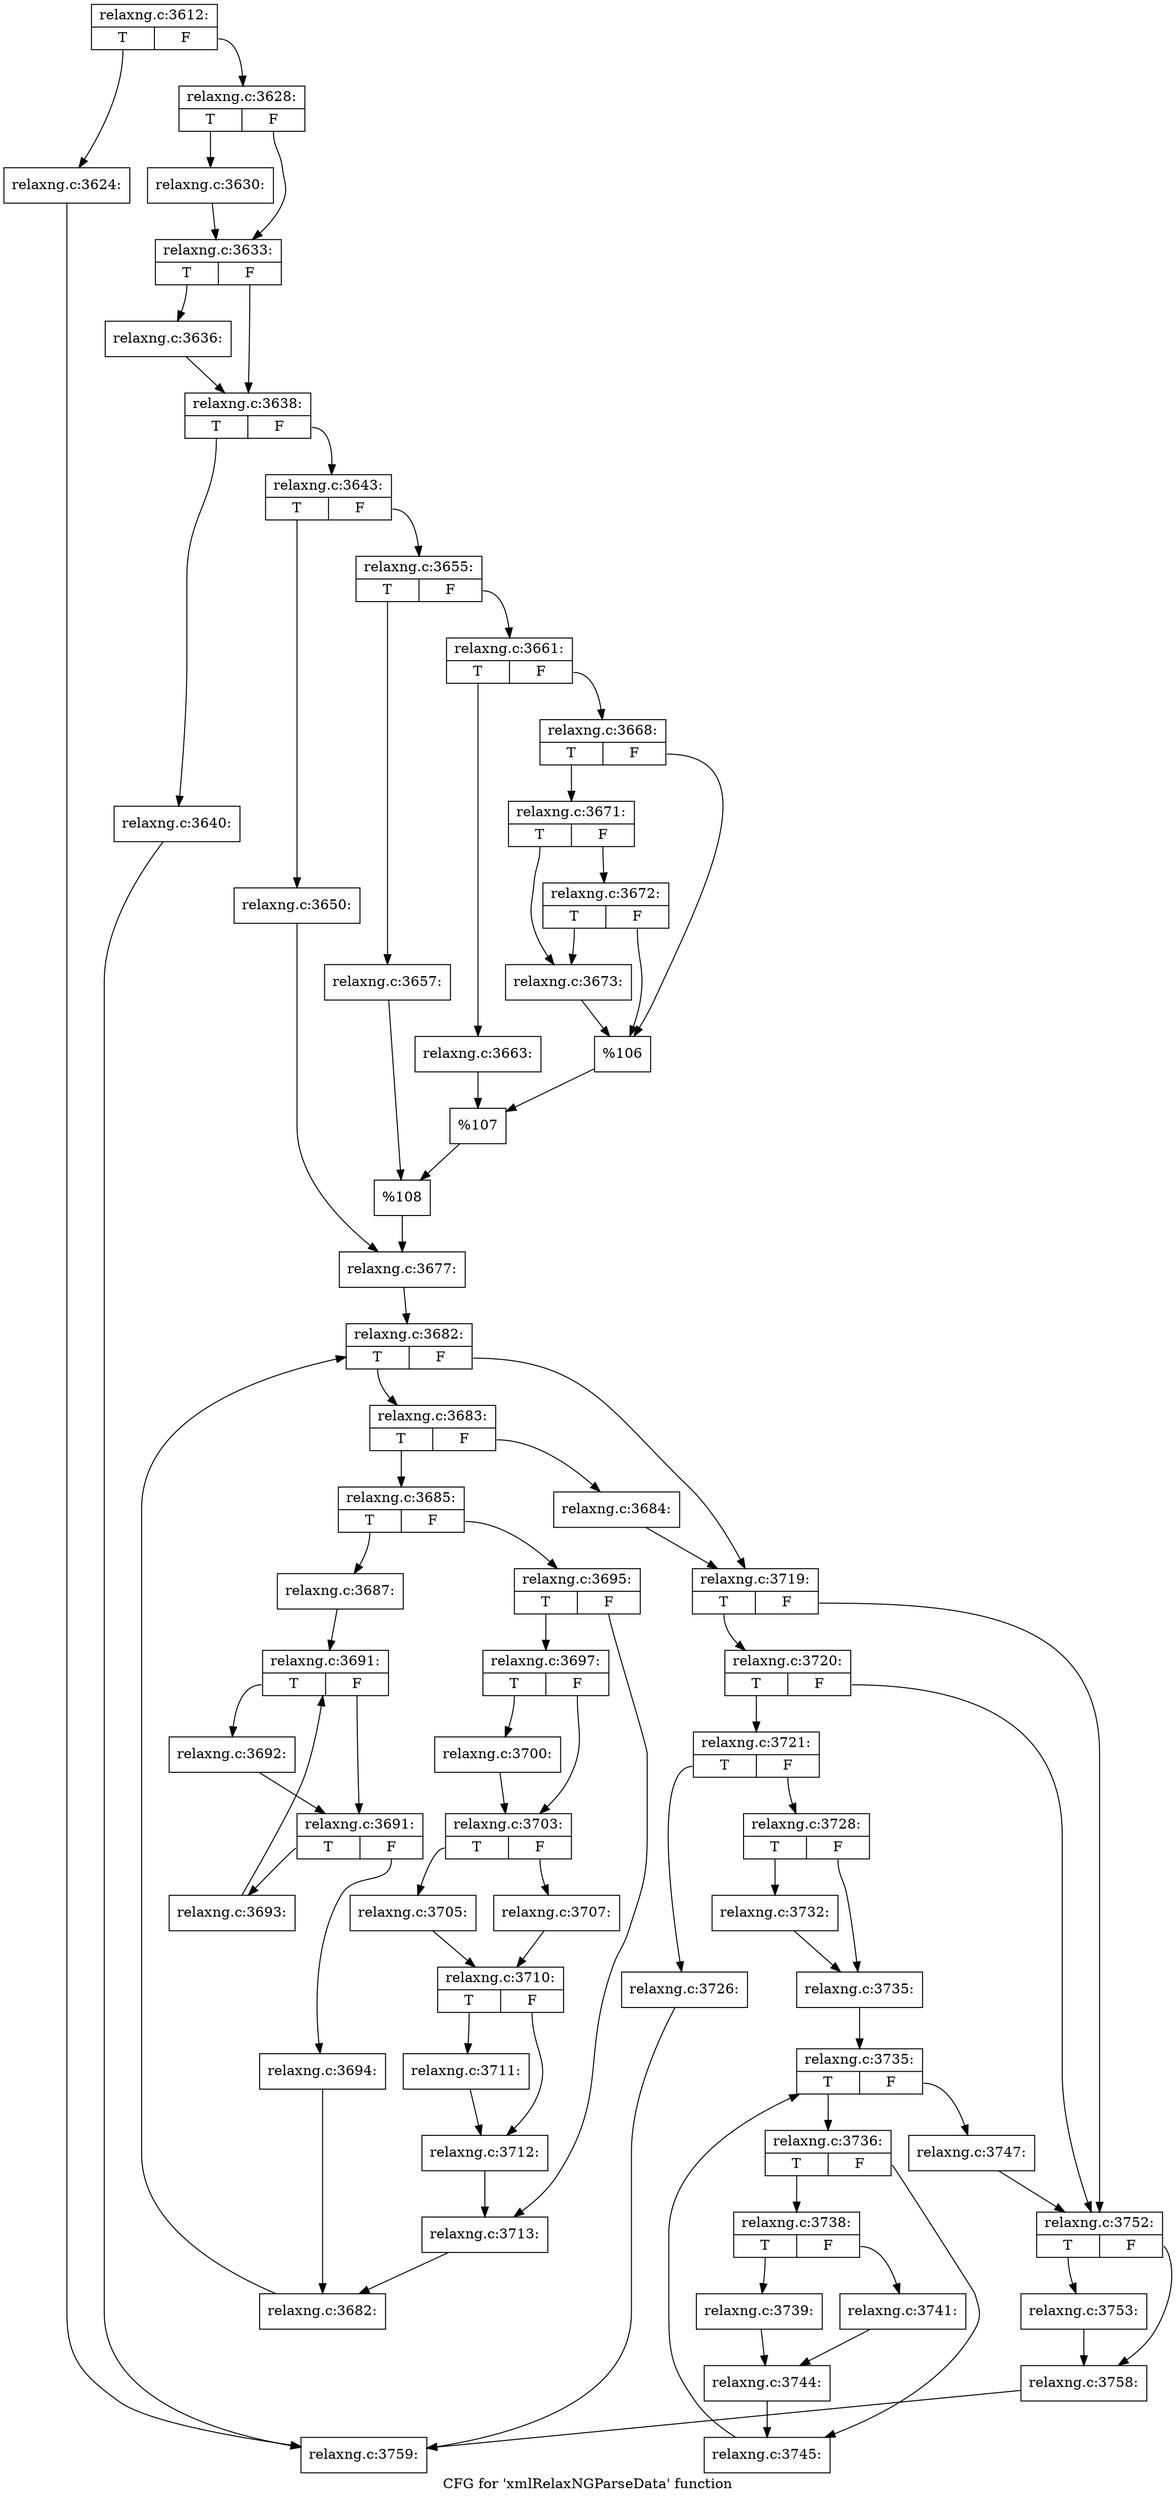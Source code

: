 digraph "CFG for 'xmlRelaxNGParseData' function" {
	label="CFG for 'xmlRelaxNGParseData' function";

	Node0x3cc43b0 [shape=record,label="{relaxng.c:3612:|{<s0>T|<s1>F}}"];
	Node0x3cc43b0:s0 -> Node0x3ccdb20;
	Node0x3cc43b0:s1 -> Node0x3ccdb70;
	Node0x3ccdb20 [shape=record,label="{relaxng.c:3624:}"];
	Node0x3ccdb20 -> Node0x3ccb840;
	Node0x3ccdb70 [shape=record,label="{relaxng.c:3628:|{<s0>T|<s1>F}}"];
	Node0x3ccdb70:s0 -> Node0x3bb46d0;
	Node0x3ccdb70:s1 -> Node0x3bb4720;
	Node0x3bb46d0 [shape=record,label="{relaxng.c:3630:}"];
	Node0x3bb46d0 -> Node0x3bb4720;
	Node0x3bb4720 [shape=record,label="{relaxng.c:3633:|{<s0>T|<s1>F}}"];
	Node0x3bb4720:s0 -> Node0x3bb5a40;
	Node0x3bb4720:s1 -> Node0x3bb5d70;
	Node0x3bb5a40 [shape=record,label="{relaxng.c:3636:}"];
	Node0x3bb5a40 -> Node0x3bb5d70;
	Node0x3bb5d70 [shape=record,label="{relaxng.c:3638:|{<s0>T|<s1>F}}"];
	Node0x3bb5d70:s0 -> Node0x3bb5d20;
	Node0x3bb5d70:s1 -> Node0x3bb6430;
	Node0x3bb5d20 [shape=record,label="{relaxng.c:3640:}"];
	Node0x3bb5d20 -> Node0x3ccb840;
	Node0x3bb6430 [shape=record,label="{relaxng.c:3643:|{<s0>T|<s1>F}}"];
	Node0x3bb6430:s0 -> Node0x3cd3580;
	Node0x3bb6430:s1 -> Node0x3cd3620;
	Node0x3cd3580 [shape=record,label="{relaxng.c:3650:}"];
	Node0x3cd3580 -> Node0x3cd35d0;
	Node0x3cd3620 [shape=record,label="{relaxng.c:3655:|{<s0>T|<s1>F}}"];
	Node0x3cd3620:s0 -> Node0x3cd40d0;
	Node0x3cd3620:s1 -> Node0x3cd4170;
	Node0x3cd40d0 [shape=record,label="{relaxng.c:3657:}"];
	Node0x3cd40d0 -> Node0x3cd4120;
	Node0x3cd4170 [shape=record,label="{relaxng.c:3661:|{<s0>T|<s1>F}}"];
	Node0x3cd4170:s0 -> Node0x3cd5390;
	Node0x3cd4170:s1 -> Node0x3cd5430;
	Node0x3cd5390 [shape=record,label="{relaxng.c:3663:}"];
	Node0x3cd5390 -> Node0x3cd53e0;
	Node0x3cd5430 [shape=record,label="{relaxng.c:3668:|{<s0>T|<s1>F}}"];
	Node0x3cd5430:s0 -> Node0x3cd5ff0;
	Node0x3cd5430:s1 -> Node0x3cd5fa0;
	Node0x3cd5ff0 [shape=record,label="{relaxng.c:3671:|{<s0>T|<s1>F}}"];
	Node0x3cd5ff0:s0 -> Node0x3cd5f50;
	Node0x3cd5ff0:s1 -> Node0x3cd6340;
	Node0x3cd6340 [shape=record,label="{relaxng.c:3672:|{<s0>T|<s1>F}}"];
	Node0x3cd6340:s0 -> Node0x3cd5f50;
	Node0x3cd6340:s1 -> Node0x3cd5fa0;
	Node0x3cd5f50 [shape=record,label="{relaxng.c:3673:}"];
	Node0x3cd5f50 -> Node0x3cd5fa0;
	Node0x3cd5fa0 [shape=record,label="{%106}"];
	Node0x3cd5fa0 -> Node0x3cd53e0;
	Node0x3cd53e0 [shape=record,label="{%107}"];
	Node0x3cd53e0 -> Node0x3cd4120;
	Node0x3cd4120 [shape=record,label="{%108}"];
	Node0x3cd4120 -> Node0x3cd35d0;
	Node0x3cd35d0 [shape=record,label="{relaxng.c:3677:}"];
	Node0x3cd35d0 -> Node0x3cd77b0;
	Node0x3cd77b0 [shape=record,label="{relaxng.c:3682:|{<s0>T|<s1>F}}"];
	Node0x3cd77b0:s0 -> Node0x3cd7ba0;
	Node0x3cd77b0:s1 -> Node0x3cd79d0;
	Node0x3cd7ba0 [shape=record,label="{relaxng.c:3683:|{<s0>T|<s1>F}}"];
	Node0x3cd7ba0:s0 -> Node0x3cd7db0;
	Node0x3cd7ba0:s1 -> Node0x3cd7d60;
	Node0x3cd7d60 [shape=record,label="{relaxng.c:3684:}"];
	Node0x3cd7d60 -> Node0x3cd79d0;
	Node0x3cd7db0 [shape=record,label="{relaxng.c:3685:|{<s0>T|<s1>F}}"];
	Node0x3cd7db0:s0 -> Node0x3cd82b0;
	Node0x3cd7db0:s1 -> Node0x3cd8350;
	Node0x3cd82b0 [shape=record,label="{relaxng.c:3687:}"];
	Node0x3cd82b0 -> Node0x3cd8f20;
	Node0x3cd8f20 [shape=record,label="{relaxng.c:3691:|{<s0>T|<s1>F}}"];
	Node0x3cd8f20:s0 -> Node0x3cd9210;
	Node0x3cd8f20:s1 -> Node0x3cd91c0;
	Node0x3cd9210 [shape=record,label="{relaxng.c:3692:}"];
	Node0x3cd9210 -> Node0x3cd91c0;
	Node0x3cd91c0 [shape=record,label="{relaxng.c:3691:|{<s0>T|<s1>F}}"];
	Node0x3cd91c0:s0 -> Node0x3cd9870;
	Node0x3cd91c0:s1 -> Node0x3cd9140;
	Node0x3cd9870 [shape=record,label="{relaxng.c:3693:}"];
	Node0x3cd9870 -> Node0x3cd8f20;
	Node0x3cd9140 [shape=record,label="{relaxng.c:3694:}"];
	Node0x3cd9140 -> Node0x3cd8300;
	Node0x3cd8350 [shape=record,label="{relaxng.c:3695:|{<s0>T|<s1>F}}"];
	Node0x3cd8350:s0 -> Node0x3cda060;
	Node0x3cd8350:s1 -> Node0x3cda0b0;
	Node0x3cda060 [shape=record,label="{relaxng.c:3697:|{<s0>T|<s1>F}}"];
	Node0x3cda060:s0 -> Node0x3cdaa20;
	Node0x3cda060:s1 -> Node0x3cdaa70;
	Node0x3cdaa20 [shape=record,label="{relaxng.c:3700:}"];
	Node0x3cdaa20 -> Node0x3cdaa70;
	Node0x3cdaa70 [shape=record,label="{relaxng.c:3703:|{<s0>T|<s1>F}}"];
	Node0x3cdaa70:s0 -> Node0x3cdb840;
	Node0x3cdaa70:s1 -> Node0x3cdb8e0;
	Node0x3cdb840 [shape=record,label="{relaxng.c:3705:}"];
	Node0x3cdb840 -> Node0x3cdb890;
	Node0x3cdb8e0 [shape=record,label="{relaxng.c:3707:}"];
	Node0x3cdb8e0 -> Node0x3cdb890;
	Node0x3cdb890 [shape=record,label="{relaxng.c:3710:|{<s0>T|<s1>F}}"];
	Node0x3cdb890:s0 -> Node0x3cdc5f0;
	Node0x3cdb890:s1 -> Node0x3cdc640;
	Node0x3cdc5f0 [shape=record,label="{relaxng.c:3711:}"];
	Node0x3cdc5f0 -> Node0x3cdc640;
	Node0x3cdc640 [shape=record,label="{relaxng.c:3712:}"];
	Node0x3cdc640 -> Node0x3cda0b0;
	Node0x3cda0b0 [shape=record,label="{relaxng.c:3713:}"];
	Node0x3cda0b0 -> Node0x3cd8300;
	Node0x3cd8300 [shape=record,label="{relaxng.c:3682:}"];
	Node0x3cd8300 -> Node0x3cd77b0;
	Node0x3cd79d0 [shape=record,label="{relaxng.c:3719:|{<s0>T|<s1>F}}"];
	Node0x3cd79d0:s0 -> Node0x3cdd070;
	Node0x3cd79d0:s1 -> Node0x3cdd020;
	Node0x3cdd070 [shape=record,label="{relaxng.c:3720:|{<s0>T|<s1>F}}"];
	Node0x3cdd070:s0 -> Node0x3cdcfd0;
	Node0x3cdd070:s1 -> Node0x3cdd020;
	Node0x3cdcfd0 [shape=record,label="{relaxng.c:3721:|{<s0>T|<s1>F}}"];
	Node0x3cdcfd0:s0 -> Node0x3cde3c0;
	Node0x3cdcfd0:s1 -> Node0x3cde410;
	Node0x3cde3c0 [shape=record,label="{relaxng.c:3726:}"];
	Node0x3cde3c0 -> Node0x3ccb840;
	Node0x3cde410 [shape=record,label="{relaxng.c:3728:|{<s0>T|<s1>F}}"];
	Node0x3cde410:s0 -> Node0x3cdf150;
	Node0x3cde410:s1 -> Node0x3cdf1a0;
	Node0x3cdf150 [shape=record,label="{relaxng.c:3732:}"];
	Node0x3cdf150 -> Node0x3cdf1a0;
	Node0x3cdf1a0 [shape=record,label="{relaxng.c:3735:}"];
	Node0x3cdf1a0 -> Node0x3cdf8d0;
	Node0x3cdf8d0 [shape=record,label="{relaxng.c:3735:|{<s0>T|<s1>F}}"];
	Node0x3cdf8d0:s0 -> Node0x3cdfcc0;
	Node0x3cdf8d0:s1 -> Node0x3cdfaf0;
	Node0x3cdfcc0 [shape=record,label="{relaxng.c:3736:|{<s0>T|<s1>F}}"];
	Node0x3cdfcc0:s0 -> Node0x3ce0070;
	Node0x3cdfcc0:s1 -> Node0x3ce00c0;
	Node0x3ce0070 [shape=record,label="{relaxng.c:3738:|{<s0>T|<s1>F}}"];
	Node0x3ce0070:s0 -> Node0x3ce0480;
	Node0x3ce0070:s1 -> Node0x3ce0520;
	Node0x3ce0480 [shape=record,label="{relaxng.c:3739:}"];
	Node0x3ce0480 -> Node0x3ce04d0;
	Node0x3ce0520 [shape=record,label="{relaxng.c:3741:}"];
	Node0x3ce0520 -> Node0x3ce04d0;
	Node0x3ce04d0 [shape=record,label="{relaxng.c:3744:}"];
	Node0x3ce04d0 -> Node0x3ce00c0;
	Node0x3ce00c0 [shape=record,label="{relaxng.c:3745:}"];
	Node0x3ce00c0 -> Node0x3cdf8d0;
	Node0x3cdfaf0 [shape=record,label="{relaxng.c:3747:}"];
	Node0x3cdfaf0 -> Node0x3cdd020;
	Node0x3cdd020 [shape=record,label="{relaxng.c:3752:|{<s0>T|<s1>F}}"];
	Node0x3cdd020:s0 -> Node0x3ce19b0;
	Node0x3cdd020:s1 -> Node0x3ce1a00;
	Node0x3ce19b0 [shape=record,label="{relaxng.c:3753:}"];
	Node0x3ce19b0 -> Node0x3ce1a00;
	Node0x3ce1a00 [shape=record,label="{relaxng.c:3758:}"];
	Node0x3ce1a00 -> Node0x3ccb840;
	Node0x3ccb840 [shape=record,label="{relaxng.c:3759:}"];
}
